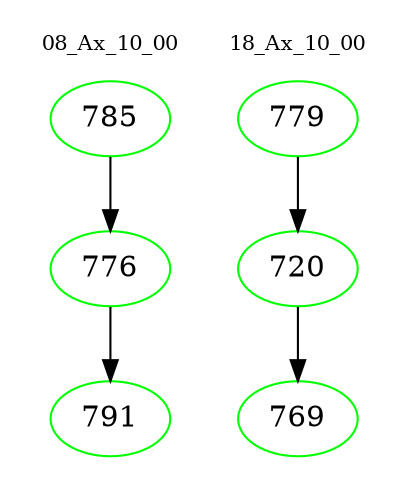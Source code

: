digraph{
subgraph cluster_0 {
color = white
label = "08_Ax_10_00";
fontsize=10;
T0_785 [label="785", color="green"]
T0_785 -> T0_776 [color="black"]
T0_776 [label="776", color="green"]
T0_776 -> T0_791 [color="black"]
T0_791 [label="791", color="green"]
}
subgraph cluster_1 {
color = white
label = "18_Ax_10_00";
fontsize=10;
T1_779 [label="779", color="green"]
T1_779 -> T1_720 [color="black"]
T1_720 [label="720", color="green"]
T1_720 -> T1_769 [color="black"]
T1_769 [label="769", color="green"]
}
}
